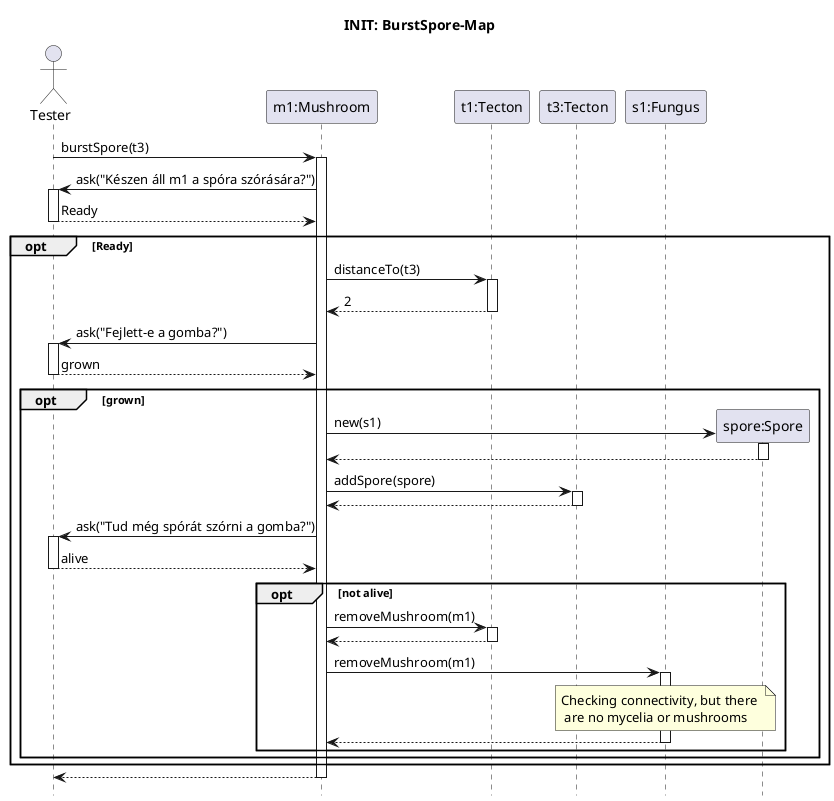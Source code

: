@startuml Burst-spore/dist2
title INIT: BurstSpore-Map

hide footbox

actor Tester
participant "m1:Mushroom" as m1
participant "t1:Tecton" as t1
participant "t3:Tecton" as t3
participant "s1:Fungus" as s1
participant "spore:Spore" as spore

Tester -> m1 : burstSpore(t3)
activate m1

m1 -> Tester:  ask("Készen áll m1 a spóra szórására?")
activate Tester
return Ready

opt Ready
    m1 -> t1 : distanceTo(t3)
    ' Itt valahogy lemérjük a távolságot
    activate t1
    return 2

    m1 -> Tester:  ask("Fejlett-e a gomba?")
    activate Tester
    return grown

    opt grown
        create spore
        m1 -> spore : new(s1)
        activate spore
        return

        m1 -> t3 : addSpore(spore)
        activate t3
        return

        m1 -> Tester:  ask("Tud még spórát szórni a gomba?")
        activate Tester
        return alive

        opt not alive
            m1 -> t1 : removeMushroom(m1)
            activate t1
            return
            m1 -> s1 : removeMushroom(m1)
            activate s1
            note over s1: Checking connectivity, but there \n are no mycelia or mushrooms
            return
            ' destroy m1
        end
    end
end

return